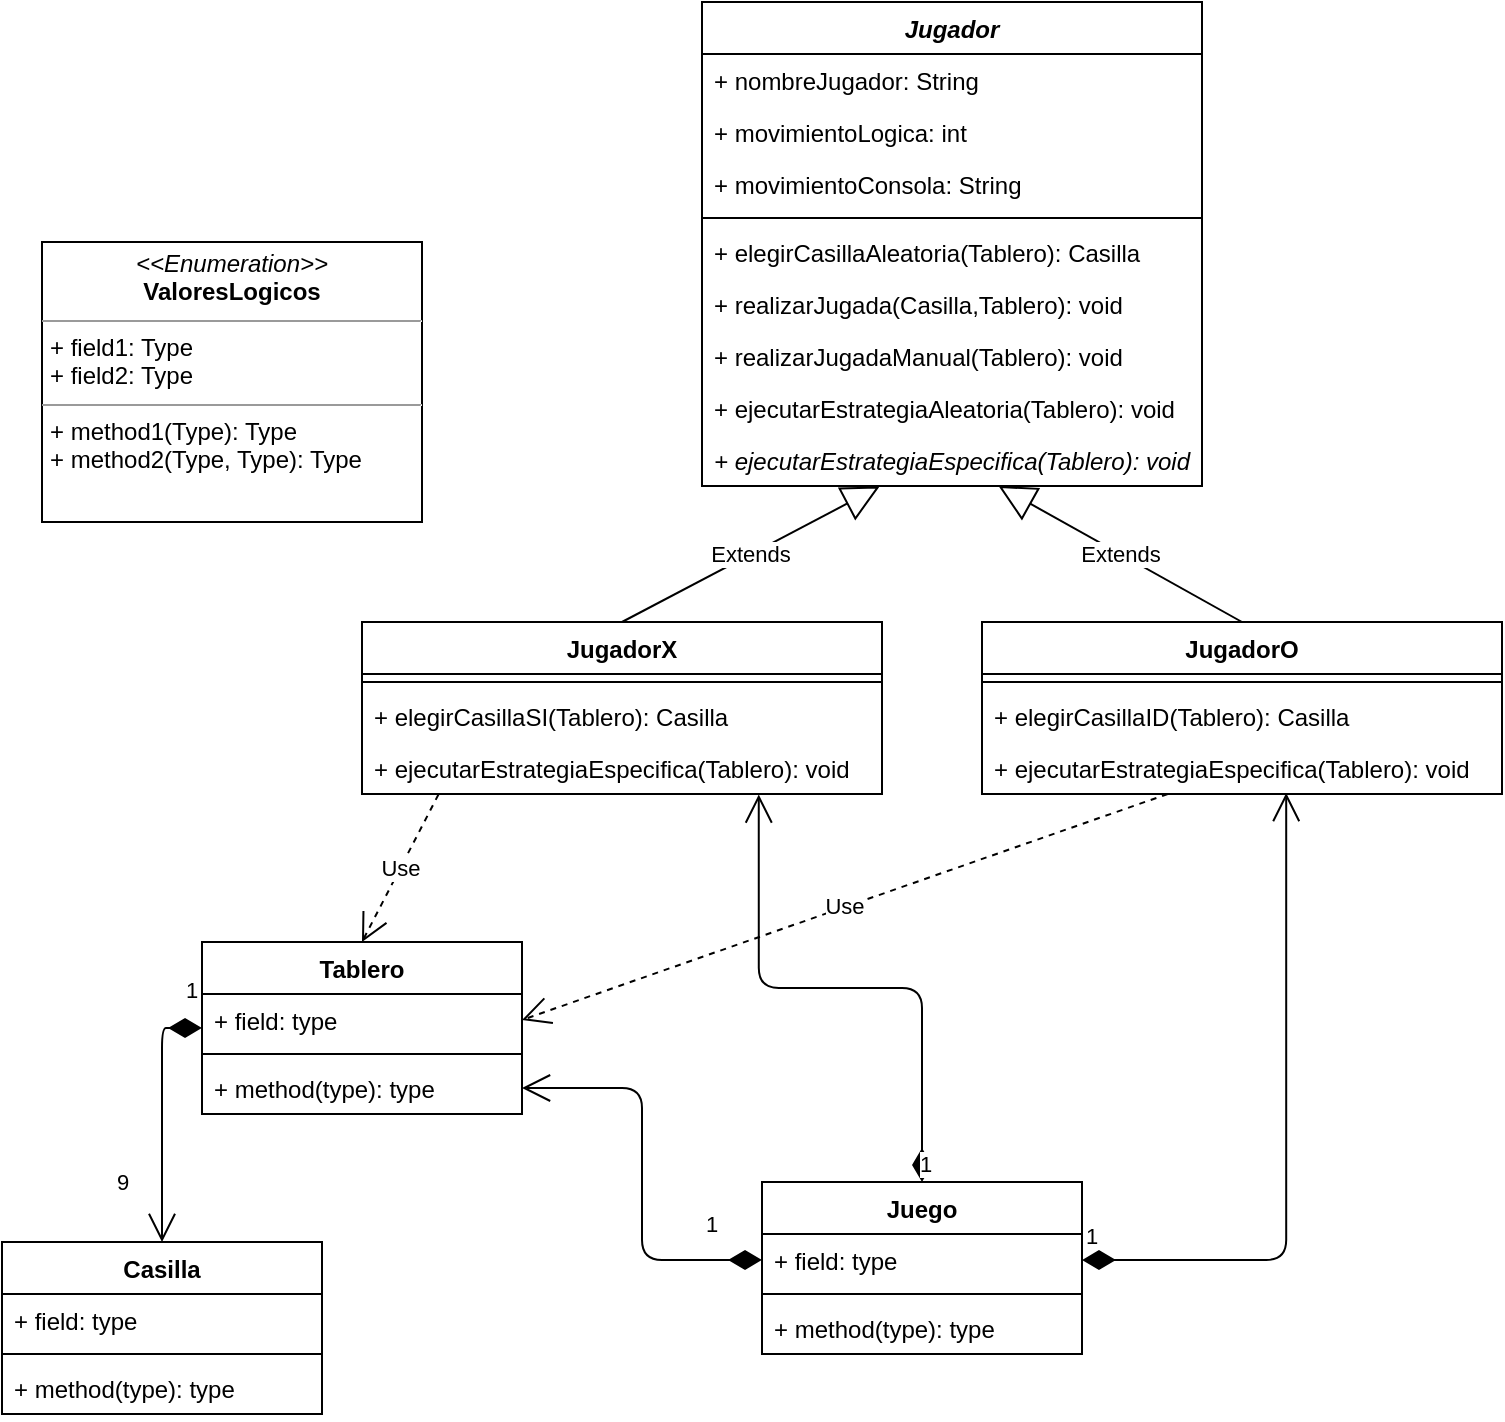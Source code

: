 <mxfile version="14.6.13" type="device"><diagram name="Page-1" id="c4acf3e9-155e-7222-9cf6-157b1a14988f"><mxGraphModel dx="986" dy="1672" grid="1" gridSize="10" guides="1" tooltips="1" connect="1" arrows="1" fold="1" page="1" pageScale="1" pageWidth="850" pageHeight="1100" background="#ffffff" math="0" shadow="0"><root><mxCell id="0"/><mxCell id="1" parent="0"/><mxCell id="eDbd_wB4FwdEfXyFsfRG-1" value="Casilla" style="swimlane;fontStyle=1;align=center;verticalAlign=top;childLayout=stackLayout;horizontal=1;startSize=26;horizontalStack=0;resizeParent=1;resizeParentMax=0;resizeLast=0;collapsible=1;marginBottom=0;" parent="1" vertex="1"><mxGeometry x="20" y="480" width="160" height="86" as="geometry"/></mxCell><mxCell id="eDbd_wB4FwdEfXyFsfRG-2" value="+ field: type" style="text;strokeColor=none;fillColor=none;align=left;verticalAlign=top;spacingLeft=4;spacingRight=4;overflow=hidden;rotatable=0;points=[[0,0.5],[1,0.5]];portConstraint=eastwest;" parent="eDbd_wB4FwdEfXyFsfRG-1" vertex="1"><mxGeometry y="26" width="160" height="26" as="geometry"/></mxCell><mxCell id="eDbd_wB4FwdEfXyFsfRG-3" value="" style="line;strokeWidth=1;fillColor=none;align=left;verticalAlign=middle;spacingTop=-1;spacingLeft=3;spacingRight=3;rotatable=0;labelPosition=right;points=[];portConstraint=eastwest;" parent="eDbd_wB4FwdEfXyFsfRG-1" vertex="1"><mxGeometry y="52" width="160" height="8" as="geometry"/></mxCell><mxCell id="eDbd_wB4FwdEfXyFsfRG-4" value="+ method(type): type" style="text;strokeColor=none;fillColor=none;align=left;verticalAlign=top;spacingLeft=4;spacingRight=4;overflow=hidden;rotatable=0;points=[[0,0.5],[1,0.5]];portConstraint=eastwest;" parent="eDbd_wB4FwdEfXyFsfRG-1" vertex="1"><mxGeometry y="60" width="160" height="26" as="geometry"/></mxCell><mxCell id="eDbd_wB4FwdEfXyFsfRG-5" value="Tablero" style="swimlane;fontStyle=1;align=center;verticalAlign=top;childLayout=stackLayout;horizontal=1;startSize=26;horizontalStack=0;resizeParent=1;resizeParentMax=0;resizeLast=0;collapsible=1;marginBottom=0;" parent="1" vertex="1"><mxGeometry x="120" y="330" width="160" height="86" as="geometry"/></mxCell><mxCell id="eDbd_wB4FwdEfXyFsfRG-6" value="+ field: type" style="text;strokeColor=none;fillColor=none;align=left;verticalAlign=top;spacingLeft=4;spacingRight=4;overflow=hidden;rotatable=0;points=[[0,0.5],[1,0.5]];portConstraint=eastwest;" parent="eDbd_wB4FwdEfXyFsfRG-5" vertex="1"><mxGeometry y="26" width="160" height="26" as="geometry"/></mxCell><mxCell id="eDbd_wB4FwdEfXyFsfRG-7" value="" style="line;strokeWidth=1;fillColor=none;align=left;verticalAlign=middle;spacingTop=-1;spacingLeft=3;spacingRight=3;rotatable=0;labelPosition=right;points=[];portConstraint=eastwest;" parent="eDbd_wB4FwdEfXyFsfRG-5" vertex="1"><mxGeometry y="52" width="160" height="8" as="geometry"/></mxCell><mxCell id="eDbd_wB4FwdEfXyFsfRG-8" value="+ method(type): type" style="text;strokeColor=none;fillColor=none;align=left;verticalAlign=top;spacingLeft=4;spacingRight=4;overflow=hidden;rotatable=0;points=[[0,0.5],[1,0.5]];portConstraint=eastwest;" parent="eDbd_wB4FwdEfXyFsfRG-5" vertex="1"><mxGeometry y="60" width="160" height="26" as="geometry"/></mxCell><mxCell id="eDbd_wB4FwdEfXyFsfRG-9" value="1" style="endArrow=open;html=1;endSize=12;startArrow=diamondThin;startSize=14;startFill=1;edgeStyle=orthogonalEdgeStyle;align=left;verticalAlign=bottom;entryX=0.5;entryY=0;entryDx=0;entryDy=0;exitX=0;exitY=0.5;exitDx=0;exitDy=0;" parent="1" source="eDbd_wB4FwdEfXyFsfRG-5" target="eDbd_wB4FwdEfXyFsfRG-1" edge="1"><mxGeometry x="-0.833" y="-10" relative="1" as="geometry"><mxPoint x="130" y="460" as="sourcePoint"/><mxPoint x="100" y="520" as="targetPoint"/><mxPoint as="offset"/></mxGeometry></mxCell><mxCell id="eDbd_wB4FwdEfXyFsfRG-10" value="9" style="edgeLabel;html=1;align=center;verticalAlign=middle;resizable=0;points=[];" parent="eDbd_wB4FwdEfXyFsfRG-9" vertex="1" connectable="0"><mxGeometry x="0.244" y="-1" relative="1" as="geometry"><mxPoint x="-19" y="18" as="offset"/></mxGeometry></mxCell><mxCell id="eDbd_wB4FwdEfXyFsfRG-11" value="Jugador" style="swimlane;fontStyle=3;align=center;verticalAlign=top;childLayout=stackLayout;horizontal=1;startSize=26;horizontalStack=0;resizeParent=1;resizeParentMax=0;resizeLast=0;collapsible=1;marginBottom=0;" parent="1" vertex="1"><mxGeometry x="370" y="-140" width="250" height="242" as="geometry"/></mxCell><mxCell id="np-HIKty0DqVp3hC8_LZ-1" value="+ nombreJugador: String" style="text;strokeColor=none;fillColor=none;align=left;verticalAlign=top;spacingLeft=4;spacingRight=4;overflow=hidden;rotatable=0;points=[[0,0.5],[1,0.5]];portConstraint=eastwest;" vertex="1" parent="eDbd_wB4FwdEfXyFsfRG-11"><mxGeometry y="26" width="250" height="26" as="geometry"/></mxCell><mxCell id="np-HIKty0DqVp3hC8_LZ-2" value="+ movimientoLogica: int" style="text;strokeColor=none;fillColor=none;align=left;verticalAlign=top;spacingLeft=4;spacingRight=4;overflow=hidden;rotatable=0;points=[[0,0.5],[1,0.5]];portConstraint=eastwest;" vertex="1" parent="eDbd_wB4FwdEfXyFsfRG-11"><mxGeometry y="52" width="250" height="26" as="geometry"/></mxCell><mxCell id="eDbd_wB4FwdEfXyFsfRG-12" value="+ movimientoConsola: String" style="text;strokeColor=none;fillColor=none;align=left;verticalAlign=top;spacingLeft=4;spacingRight=4;overflow=hidden;rotatable=0;points=[[0,0.5],[1,0.5]];portConstraint=eastwest;" parent="eDbd_wB4FwdEfXyFsfRG-11" vertex="1"><mxGeometry y="78" width="250" height="26" as="geometry"/></mxCell><mxCell id="eDbd_wB4FwdEfXyFsfRG-13" value="" style="line;strokeWidth=1;fillColor=none;align=left;verticalAlign=middle;spacingTop=-1;spacingLeft=3;spacingRight=3;rotatable=0;labelPosition=right;points=[];portConstraint=eastwest;" parent="eDbd_wB4FwdEfXyFsfRG-11" vertex="1"><mxGeometry y="104" width="250" height="8" as="geometry"/></mxCell><mxCell id="eDbd_wB4FwdEfXyFsfRG-14" value="+ elegirCasillaAleatoria(Tablero): Casilla" style="text;strokeColor=none;fillColor=none;align=left;verticalAlign=top;spacingLeft=4;spacingRight=4;overflow=hidden;rotatable=0;points=[[0,0.5],[1,0.5]];portConstraint=eastwest;" parent="eDbd_wB4FwdEfXyFsfRG-11" vertex="1"><mxGeometry y="112" width="250" height="26" as="geometry"/></mxCell><mxCell id="np-HIKty0DqVp3hC8_LZ-3" value="+ realizarJugada(Casilla,Tablero): void" style="text;strokeColor=none;fillColor=none;align=left;verticalAlign=top;spacingLeft=4;spacingRight=4;overflow=hidden;rotatable=0;points=[[0,0.5],[1,0.5]];portConstraint=eastwest;" vertex="1" parent="eDbd_wB4FwdEfXyFsfRG-11"><mxGeometry y="138" width="250" height="26" as="geometry"/></mxCell><mxCell id="np-HIKty0DqVp3hC8_LZ-10" value="+ realizarJugadaManual(Tablero): void" style="text;strokeColor=none;fillColor=none;align=left;verticalAlign=top;spacingLeft=4;spacingRight=4;overflow=hidden;rotatable=0;points=[[0,0.5],[1,0.5]];portConstraint=eastwest;" vertex="1" parent="eDbd_wB4FwdEfXyFsfRG-11"><mxGeometry y="164" width="250" height="26" as="geometry"/></mxCell><mxCell id="np-HIKty0DqVp3hC8_LZ-4" value="+ ejecutarEstrategiaAleatoria(Tablero): void" style="text;strokeColor=none;fillColor=none;align=left;verticalAlign=top;spacingLeft=4;spacingRight=4;overflow=hidden;rotatable=0;points=[[0,0.5],[1,0.5]];portConstraint=eastwest;" vertex="1" parent="eDbd_wB4FwdEfXyFsfRG-11"><mxGeometry y="190" width="250" height="26" as="geometry"/></mxCell><mxCell id="np-HIKty0DqVp3hC8_LZ-5" value="+ ejecutarEstrategiaEspecifica(Tablero): void" style="text;strokeColor=none;fillColor=none;align=left;verticalAlign=top;spacingLeft=4;spacingRight=4;overflow=hidden;rotatable=0;points=[[0,0.5],[1,0.5]];portConstraint=eastwest;fontStyle=2" vertex="1" parent="eDbd_wB4FwdEfXyFsfRG-11"><mxGeometry y="216" width="250" height="26" as="geometry"/></mxCell><mxCell id="eDbd_wB4FwdEfXyFsfRG-16" value="JugadorX" style="swimlane;fontStyle=1;align=center;verticalAlign=top;childLayout=stackLayout;horizontal=1;startSize=26;horizontalStack=0;resizeParent=1;resizeParentMax=0;resizeLast=0;collapsible=1;marginBottom=0;" parent="1" vertex="1"><mxGeometry x="200" y="170" width="260" height="86" as="geometry"/></mxCell><mxCell id="eDbd_wB4FwdEfXyFsfRG-18" value="" style="line;strokeWidth=1;fillColor=none;align=left;verticalAlign=middle;spacingTop=-1;spacingLeft=3;spacingRight=3;rotatable=0;labelPosition=right;points=[];portConstraint=eastwest;" parent="eDbd_wB4FwdEfXyFsfRG-16" vertex="1"><mxGeometry y="26" width="260" height="8" as="geometry"/></mxCell><mxCell id="np-HIKty0DqVp3hC8_LZ-8" value="+ elegirCasillaSI(Tablero): Casilla" style="text;strokeColor=none;fillColor=none;align=left;verticalAlign=top;spacingLeft=4;spacingRight=4;overflow=hidden;rotatable=0;points=[[0,0.5],[1,0.5]];portConstraint=eastwest;" vertex="1" parent="eDbd_wB4FwdEfXyFsfRG-16"><mxGeometry y="34" width="260" height="26" as="geometry"/></mxCell><mxCell id="np-HIKty0DqVp3hC8_LZ-6" value="+ ejecutarEstrategiaEspecifica(Tablero): void" style="text;strokeColor=none;fillColor=none;align=left;verticalAlign=top;spacingLeft=4;spacingRight=4;overflow=hidden;rotatable=0;points=[[0,0.5],[1,0.5]];portConstraint=eastwest;fontStyle=0" vertex="1" parent="eDbd_wB4FwdEfXyFsfRG-16"><mxGeometry y="60" width="260" height="26" as="geometry"/></mxCell><mxCell id="eDbd_wB4FwdEfXyFsfRG-20" value="JugadorO" style="swimlane;fontStyle=1;align=center;verticalAlign=top;childLayout=stackLayout;horizontal=1;startSize=26;horizontalStack=0;resizeParent=1;resizeParentMax=0;resizeLast=0;collapsible=1;marginBottom=0;" parent="1" vertex="1"><mxGeometry x="510" y="170" width="260" height="86" as="geometry"/></mxCell><mxCell id="eDbd_wB4FwdEfXyFsfRG-22" value="" style="line;strokeWidth=1;fillColor=none;align=left;verticalAlign=middle;spacingTop=-1;spacingLeft=3;spacingRight=3;rotatable=0;labelPosition=right;points=[];portConstraint=eastwest;" parent="eDbd_wB4FwdEfXyFsfRG-20" vertex="1"><mxGeometry y="26" width="260" height="8" as="geometry"/></mxCell><mxCell id="np-HIKty0DqVp3hC8_LZ-9" value="+ elegirCasillaID(Tablero): Casilla" style="text;strokeColor=none;fillColor=none;align=left;verticalAlign=top;spacingLeft=4;spacingRight=4;overflow=hidden;rotatable=0;points=[[0,0.5],[1,0.5]];portConstraint=eastwest;" vertex="1" parent="eDbd_wB4FwdEfXyFsfRG-20"><mxGeometry y="34" width="260" height="26" as="geometry"/></mxCell><mxCell id="np-HIKty0DqVp3hC8_LZ-7" value="+ ejecutarEstrategiaEspecifica(Tablero): void" style="text;strokeColor=none;fillColor=none;align=left;verticalAlign=top;spacingLeft=4;spacingRight=4;overflow=hidden;rotatable=0;points=[[0,0.5],[1,0.5]];portConstraint=eastwest;fontStyle=0" vertex="1" parent="eDbd_wB4FwdEfXyFsfRG-20"><mxGeometry y="60" width="260" height="26" as="geometry"/></mxCell><mxCell id="eDbd_wB4FwdEfXyFsfRG-24" value="Extends" style="endArrow=block;endSize=16;endFill=0;html=1;exitX=0.5;exitY=0;exitDx=0;exitDy=0;entryX=0.355;entryY=1.011;entryDx=0;entryDy=0;entryPerimeter=0;" parent="1" source="eDbd_wB4FwdEfXyFsfRG-16" target="np-HIKty0DqVp3hC8_LZ-5" edge="1"><mxGeometry width="160" relative="1" as="geometry"><mxPoint x="290" y="190" as="sourcePoint"/><mxPoint x="460" y="70" as="targetPoint"/></mxGeometry></mxCell><mxCell id="eDbd_wB4FwdEfXyFsfRG-25" value="Extends" style="endArrow=block;endSize=16;endFill=0;html=1;exitX=0.5;exitY=0;exitDx=0;exitDy=0;" parent="1" source="eDbd_wB4FwdEfXyFsfRG-20" target="np-HIKty0DqVp3hC8_LZ-5" edge="1"><mxGeometry width="160" relative="1" as="geometry"><mxPoint x="420" y="209.17" as="sourcePoint"/><mxPoint x="510" y="70" as="targetPoint"/></mxGeometry></mxCell><mxCell id="eDbd_wB4FwdEfXyFsfRG-26" value="Use" style="endArrow=open;endSize=12;dashed=1;html=1;exitX=0.147;exitY=1.011;exitDx=0;exitDy=0;entryX=0.5;entryY=0;entryDx=0;entryDy=0;exitPerimeter=0;" parent="1" source="np-HIKty0DqVp3hC8_LZ-6" target="eDbd_wB4FwdEfXyFsfRG-5" edge="1"><mxGeometry width="160" relative="1" as="geometry"><mxPoint x="290" y="229" as="sourcePoint"/><mxPoint x="480" y="380" as="targetPoint"/></mxGeometry></mxCell><mxCell id="eDbd_wB4FwdEfXyFsfRG-27" value="Use" style="endArrow=open;endSize=12;dashed=1;html=1;entryX=1;entryY=0.5;entryDx=0;entryDy=0;" parent="1" source="np-HIKty0DqVp3hC8_LZ-7" target="eDbd_wB4FwdEfXyFsfRG-6" edge="1"><mxGeometry width="160" relative="1" as="geometry"><mxPoint x="559.44" y="276" as="sourcePoint"/><mxPoint x="390" y="411" as="targetPoint"/></mxGeometry></mxCell><mxCell id="eDbd_wB4FwdEfXyFsfRG-28" value="Juego" style="swimlane;fontStyle=1;align=center;verticalAlign=top;childLayout=stackLayout;horizontal=1;startSize=26;horizontalStack=0;resizeParent=1;resizeParentMax=0;resizeLast=0;collapsible=1;marginBottom=0;" parent="1" vertex="1"><mxGeometry x="400" y="450" width="160" height="86" as="geometry"/></mxCell><mxCell id="eDbd_wB4FwdEfXyFsfRG-29" value="+ field: type" style="text;strokeColor=none;fillColor=none;align=left;verticalAlign=top;spacingLeft=4;spacingRight=4;overflow=hidden;rotatable=0;points=[[0,0.5],[1,0.5]];portConstraint=eastwest;" parent="eDbd_wB4FwdEfXyFsfRG-28" vertex="1"><mxGeometry y="26" width="160" height="26" as="geometry"/></mxCell><mxCell id="eDbd_wB4FwdEfXyFsfRG-30" value="" style="line;strokeWidth=1;fillColor=none;align=left;verticalAlign=middle;spacingTop=-1;spacingLeft=3;spacingRight=3;rotatable=0;labelPosition=right;points=[];portConstraint=eastwest;" parent="eDbd_wB4FwdEfXyFsfRG-28" vertex="1"><mxGeometry y="52" width="160" height="8" as="geometry"/></mxCell><mxCell id="eDbd_wB4FwdEfXyFsfRG-31" value="+ method(type): type" style="text;strokeColor=none;fillColor=none;align=left;verticalAlign=top;spacingLeft=4;spacingRight=4;overflow=hidden;rotatable=0;points=[[0,0.5],[1,0.5]];portConstraint=eastwest;" parent="eDbd_wB4FwdEfXyFsfRG-28" vertex="1"><mxGeometry y="60" width="160" height="26" as="geometry"/></mxCell><mxCell id="eDbd_wB4FwdEfXyFsfRG-32" value="1" style="endArrow=open;html=1;endSize=12;startArrow=diamondThin;startSize=14;startFill=1;edgeStyle=orthogonalEdgeStyle;align=left;verticalAlign=bottom;exitX=0;exitY=0.5;exitDx=0;exitDy=0;" parent="1" source="eDbd_wB4FwdEfXyFsfRG-29" target="eDbd_wB4FwdEfXyFsfRG-8" edge="1"><mxGeometry x="-0.709" y="-9" relative="1" as="geometry"><mxPoint x="200" y="492.58" as="sourcePoint"/><mxPoint x="360" y="492.58" as="targetPoint"/><mxPoint as="offset"/></mxGeometry></mxCell><mxCell id="eDbd_wB4FwdEfXyFsfRG-33" value="1" style="endArrow=open;html=1;endSize=12;startArrow=diamondThin;startSize=14;startFill=1;edgeStyle=orthogonalEdgeStyle;align=left;verticalAlign=bottom;exitX=1;exitY=0.5;exitDx=0;exitDy=0;entryX=0.585;entryY=0.98;entryDx=0;entryDy=0;entryPerimeter=0;" parent="1" source="eDbd_wB4FwdEfXyFsfRG-29" target="np-HIKty0DqVp3hC8_LZ-7" edge="1"><mxGeometry x="-1" y="3" relative="1" as="geometry"><mxPoint x="590" y="492.58" as="sourcePoint"/><mxPoint x="650" y="229" as="targetPoint"/></mxGeometry></mxCell><mxCell id="eDbd_wB4FwdEfXyFsfRG-34" value="1" style="endArrow=open;html=1;endSize=12;startArrow=diamondThin;startSize=14;startFill=1;edgeStyle=orthogonalEdgeStyle;align=left;verticalAlign=bottom;exitX=0.5;exitY=0;exitDx=0;exitDy=0;entryX=0.763;entryY=1.011;entryDx=0;entryDy=0;entryPerimeter=0;" parent="1" source="eDbd_wB4FwdEfXyFsfRG-28" target="np-HIKty0DqVp3hC8_LZ-6" edge="1"><mxGeometry x="-1" y="3" relative="1" as="geometry"><mxPoint x="460" y="430" as="sourcePoint"/><mxPoint x="368.72" y="275.168" as="targetPoint"/></mxGeometry></mxCell><mxCell id="np-HIKty0DqVp3hC8_LZ-16" value="&lt;p style=&quot;margin: 0px ; margin-top: 4px ; text-align: center&quot;&gt;&lt;i&gt;&amp;lt;&amp;lt;Enumeration&amp;gt;&amp;gt;&lt;/i&gt;&lt;br&gt;&lt;b&gt;ValoresLogicos&lt;/b&gt;&lt;/p&gt;&lt;hr size=&quot;1&quot;&gt;&lt;p style=&quot;margin: 0px ; margin-left: 4px&quot;&gt;+ field1: Type&lt;br&gt;+ field2: Type&lt;/p&gt;&lt;hr size=&quot;1&quot;&gt;&lt;p style=&quot;margin: 0px ; margin-left: 4px&quot;&gt;+ method1(Type): Type&lt;br&gt;+ method2(Type, Type): Type&lt;/p&gt;" style="verticalAlign=top;align=left;overflow=fill;fontSize=12;fontFamily=Helvetica;html=1;" vertex="1" parent="1"><mxGeometry x="40" y="-20" width="190" height="140" as="geometry"/></mxCell></root></mxGraphModel></diagram></mxfile>